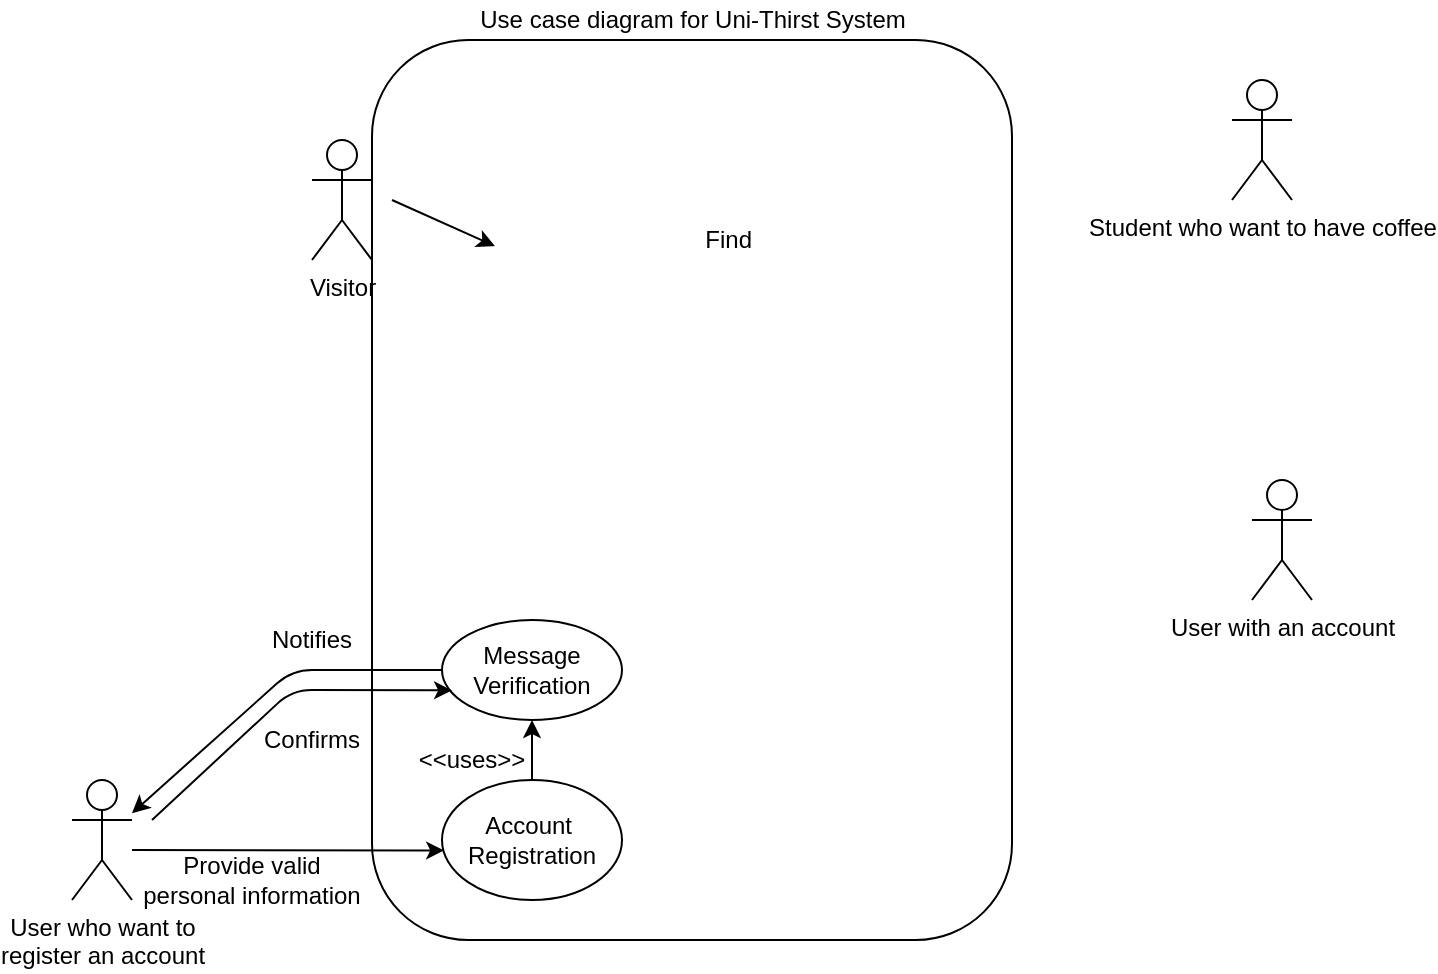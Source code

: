 <mxfile version="14.6.9" type="github">
  <diagram id="EW8y-90sn8qm0zdfdRmy" name="Page-1">
    <mxGraphModel dx="341" dy="156" grid="1" gridSize="10" guides="1" tooltips="1" connect="1" arrows="1" fold="1" page="1" pageScale="1" pageWidth="1169" pageHeight="1654" math="0" shadow="0">
      <root>
        <mxCell id="0" />
        <mxCell id="1" parent="0" />
        <mxCell id="1YWA5LtyOcCbF4ka-4Vv-1" value="" style="rounded=1;whiteSpace=wrap;html=1;" vertex="1" parent="1">
          <mxGeometry x="400" y="200" width="320" height="450" as="geometry" />
        </mxCell>
        <mxCell id="1YWA5LtyOcCbF4ka-4Vv-2" value="Use case diagram for Uni-Thirst System" style="text;html=1;align=center;verticalAlign=middle;resizable=0;points=[];autosize=1;strokeColor=none;" vertex="1" parent="1">
          <mxGeometry x="445" y="180" width="230" height="20" as="geometry" />
        </mxCell>
        <mxCell id="1YWA5LtyOcCbF4ka-4Vv-3" value="Visitor" style="shape=umlActor;verticalLabelPosition=bottom;verticalAlign=top;html=1;outlineConnect=0;" vertex="1" parent="1">
          <mxGeometry x="370" y="250" width="30" height="60" as="geometry" />
        </mxCell>
        <mxCell id="1YWA5LtyOcCbF4ka-4Vv-6" value="User who want to &lt;br&gt;register an account" style="shape=umlActor;verticalLabelPosition=bottom;verticalAlign=top;html=1;outlineConnect=0;" vertex="1" parent="1">
          <mxGeometry x="250" y="570" width="30" height="60" as="geometry" />
        </mxCell>
        <mxCell id="1YWA5LtyOcCbF4ka-4Vv-7" value="User with an account" style="shape=umlActor;verticalLabelPosition=bottom;verticalAlign=top;html=1;outlineConnect=0;" vertex="1" parent="1">
          <mxGeometry x="840" y="420" width="30" height="60" as="geometry" />
        </mxCell>
        <mxCell id="1YWA5LtyOcCbF4ka-4Vv-9" value="Student who want to have coffee" style="shape=umlActor;verticalLabelPosition=bottom;verticalAlign=top;html=1;outlineConnect=0;" vertex="1" parent="1">
          <mxGeometry x="830" y="220" width="30" height="60" as="geometry" />
        </mxCell>
        <mxCell id="1YWA5LtyOcCbF4ka-4Vv-10" value="" style="endArrow=classic;html=1;entryX=0.192;entryY=0.229;entryDx=0;entryDy=0;entryPerimeter=0;" edge="1" parent="1" target="1YWA5LtyOcCbF4ka-4Vv-1">
          <mxGeometry width="50" height="50" relative="1" as="geometry">
            <mxPoint x="410" y="280" as="sourcePoint" />
            <mxPoint x="610" y="330" as="targetPoint" />
          </mxGeometry>
        </mxCell>
        <mxCell id="1YWA5LtyOcCbF4ka-4Vv-11" value="Find&amp;nbsp;" style="text;html=1;strokeColor=none;fillColor=none;align=center;verticalAlign=middle;whiteSpace=wrap;rounded=0;" vertex="1" parent="1">
          <mxGeometry x="560" y="290" width="40" height="20" as="geometry" />
        </mxCell>
        <mxCell id="1YWA5LtyOcCbF4ka-4Vv-13" value="" style="endArrow=classic;html=1;entryX=0.012;entryY=0.587;entryDx=0;entryDy=0;entryPerimeter=0;" edge="1" parent="1" target="1YWA5LtyOcCbF4ka-4Vv-17">
          <mxGeometry width="50" height="50" relative="1" as="geometry">
            <mxPoint x="280" y="605" as="sourcePoint" />
            <mxPoint x="660" y="460" as="targetPoint" />
          </mxGeometry>
        </mxCell>
        <mxCell id="1YWA5LtyOcCbF4ka-4Vv-16" value="Provide valid personal information" style="text;html=1;strokeColor=none;fillColor=none;align=center;verticalAlign=middle;whiteSpace=wrap;rounded=0;" vertex="1" parent="1">
          <mxGeometry x="280" y="610" width="120" height="20" as="geometry" />
        </mxCell>
        <mxCell id="1YWA5LtyOcCbF4ka-4Vv-17" value="" style="ellipse;whiteSpace=wrap;html=1;" vertex="1" parent="1">
          <mxGeometry x="435" y="570" width="90" height="60" as="geometry" />
        </mxCell>
        <mxCell id="1YWA5LtyOcCbF4ka-4Vv-21" value="Account&amp;nbsp;&lt;br&gt;Registration" style="text;html=1;strokeColor=none;fillColor=none;align=center;verticalAlign=middle;whiteSpace=wrap;rounded=0;" vertex="1" parent="1">
          <mxGeometry x="460" y="590" width="40" height="20" as="geometry" />
        </mxCell>
        <mxCell id="1YWA5LtyOcCbF4ka-4Vv-22" value="" style="ellipse;whiteSpace=wrap;html=1;" vertex="1" parent="1">
          <mxGeometry x="435" y="490" width="90" height="50" as="geometry" />
        </mxCell>
        <mxCell id="1YWA5LtyOcCbF4ka-4Vv-23" value="Message Verification" style="text;html=1;strokeColor=none;fillColor=none;align=center;verticalAlign=middle;whiteSpace=wrap;rounded=0;" vertex="1" parent="1">
          <mxGeometry x="460" y="505" width="40" height="20" as="geometry" />
        </mxCell>
        <mxCell id="1YWA5LtyOcCbF4ka-4Vv-25" value="" style="endArrow=classic;html=1;exitX=0.5;exitY=0;exitDx=0;exitDy=0;entryX=0.5;entryY=1;entryDx=0;entryDy=0;" edge="1" parent="1" source="1YWA5LtyOcCbF4ka-4Vv-17" target="1YWA5LtyOcCbF4ka-4Vv-22">
          <mxGeometry width="50" height="50" relative="1" as="geometry">
            <mxPoint x="600" y="500" as="sourcePoint" />
            <mxPoint x="650" y="450" as="targetPoint" />
          </mxGeometry>
        </mxCell>
        <mxCell id="1YWA5LtyOcCbF4ka-4Vv-26" value="&amp;lt;&amp;lt;uses&amp;gt;&amp;gt;" style="text;html=1;strokeColor=none;fillColor=none;align=center;verticalAlign=middle;whiteSpace=wrap;rounded=0;" vertex="1" parent="1">
          <mxGeometry x="430" y="550" width="40" height="20" as="geometry" />
        </mxCell>
        <mxCell id="1YWA5LtyOcCbF4ka-4Vv-27" value="" style="endArrow=classic;html=1;exitX=0;exitY=0.5;exitDx=0;exitDy=0;" edge="1" parent="1" source="1YWA5LtyOcCbF4ka-4Vv-22" target="1YWA5LtyOcCbF4ka-4Vv-6">
          <mxGeometry width="50" height="50" relative="1" as="geometry">
            <mxPoint x="600" y="500" as="sourcePoint" />
            <mxPoint x="310" y="570" as="targetPoint" />
            <Array as="points">
              <mxPoint x="360" y="515" />
            </Array>
          </mxGeometry>
        </mxCell>
        <mxCell id="1YWA5LtyOcCbF4ka-4Vv-29" value="Notifies" style="text;html=1;strokeColor=none;fillColor=none;align=center;verticalAlign=middle;whiteSpace=wrap;rounded=0;" vertex="1" parent="1">
          <mxGeometry x="350" y="490" width="40" height="20" as="geometry" />
        </mxCell>
        <mxCell id="1YWA5LtyOcCbF4ka-4Vv-30" value="" style="endArrow=classic;html=1;entryX=0.056;entryY=0.704;entryDx=0;entryDy=0;entryPerimeter=0;" edge="1" parent="1" target="1YWA5LtyOcCbF4ka-4Vv-22">
          <mxGeometry width="50" height="50" relative="1" as="geometry">
            <mxPoint x="290" y="590" as="sourcePoint" />
            <mxPoint x="470" y="540" as="targetPoint" />
            <Array as="points">
              <mxPoint x="360" y="525" />
            </Array>
          </mxGeometry>
        </mxCell>
        <mxCell id="1YWA5LtyOcCbF4ka-4Vv-31" value="Confirms" style="text;html=1;strokeColor=none;fillColor=none;align=center;verticalAlign=middle;whiteSpace=wrap;rounded=0;" vertex="1" parent="1">
          <mxGeometry x="350" y="540" width="40" height="20" as="geometry" />
        </mxCell>
      </root>
    </mxGraphModel>
  </diagram>
</mxfile>
